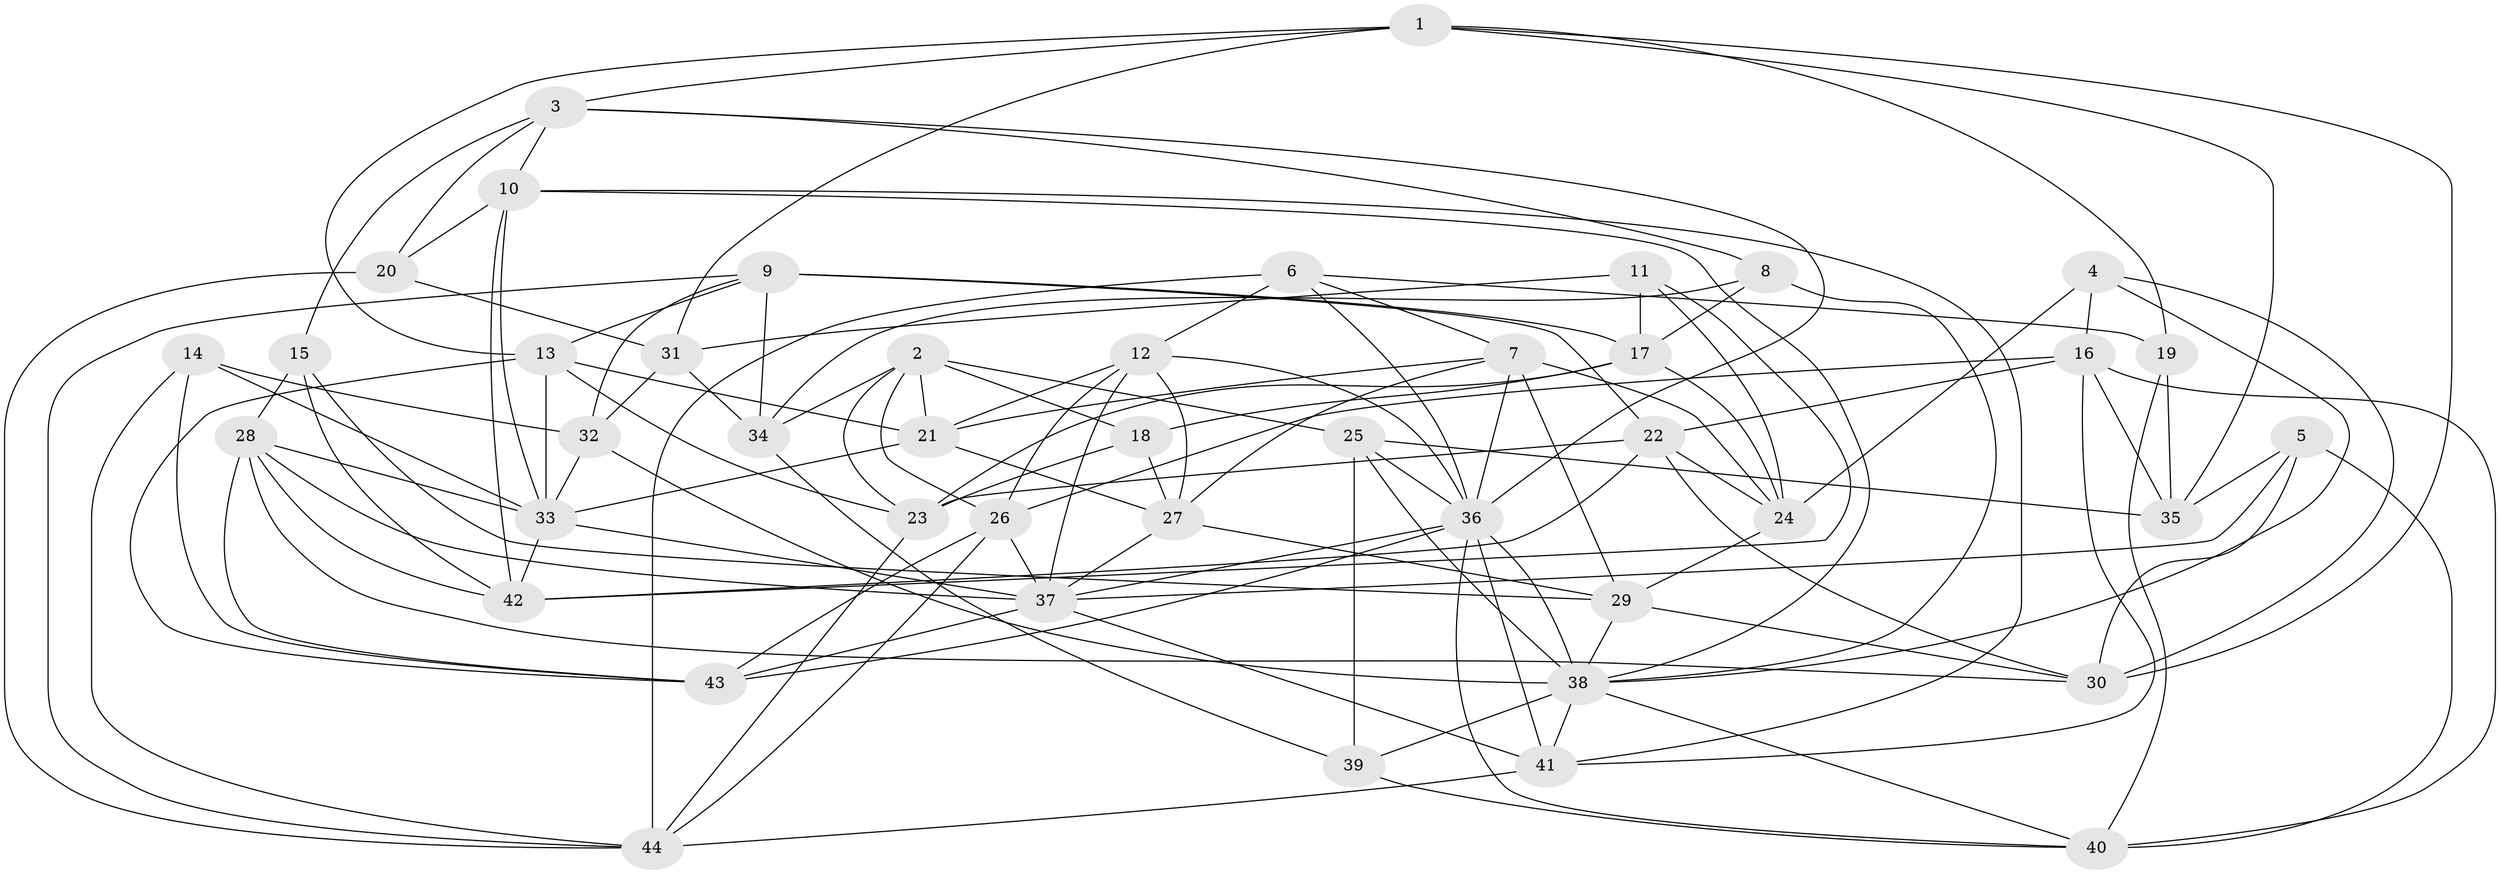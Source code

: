 // original degree distribution, {4: 1.0}
// Generated by graph-tools (version 1.1) at 2025/50/03/09/25 03:50:50]
// undirected, 44 vertices, 126 edges
graph export_dot {
graph [start="1"]
  node [color=gray90,style=filled];
  1;
  2;
  3;
  4;
  5;
  6;
  7;
  8;
  9;
  10;
  11;
  12;
  13;
  14;
  15;
  16;
  17;
  18;
  19;
  20;
  21;
  22;
  23;
  24;
  25;
  26;
  27;
  28;
  29;
  30;
  31;
  32;
  33;
  34;
  35;
  36;
  37;
  38;
  39;
  40;
  41;
  42;
  43;
  44;
  1 -- 3 [weight=1.0];
  1 -- 13 [weight=1.0];
  1 -- 19 [weight=1.0];
  1 -- 30 [weight=1.0];
  1 -- 31 [weight=1.0];
  1 -- 35 [weight=1.0];
  2 -- 18 [weight=1.0];
  2 -- 21 [weight=1.0];
  2 -- 23 [weight=1.0];
  2 -- 25 [weight=1.0];
  2 -- 26 [weight=1.0];
  2 -- 34 [weight=1.0];
  3 -- 8 [weight=1.0];
  3 -- 10 [weight=1.0];
  3 -- 15 [weight=1.0];
  3 -- 20 [weight=1.0];
  3 -- 36 [weight=1.0];
  4 -- 16 [weight=1.0];
  4 -- 24 [weight=1.0];
  4 -- 30 [weight=1.0];
  4 -- 38 [weight=1.0];
  5 -- 30 [weight=1.0];
  5 -- 35 [weight=1.0];
  5 -- 37 [weight=1.0];
  5 -- 40 [weight=1.0];
  6 -- 7 [weight=1.0];
  6 -- 12 [weight=1.0];
  6 -- 19 [weight=1.0];
  6 -- 36 [weight=1.0];
  6 -- 44 [weight=2.0];
  7 -- 21 [weight=1.0];
  7 -- 24 [weight=1.0];
  7 -- 27 [weight=1.0];
  7 -- 29 [weight=1.0];
  7 -- 36 [weight=1.0];
  8 -- 17 [weight=1.0];
  8 -- 34 [weight=1.0];
  8 -- 38 [weight=1.0];
  9 -- 13 [weight=1.0];
  9 -- 17 [weight=1.0];
  9 -- 22 [weight=1.0];
  9 -- 32 [weight=1.0];
  9 -- 34 [weight=1.0];
  9 -- 44 [weight=1.0];
  10 -- 20 [weight=1.0];
  10 -- 33 [weight=1.0];
  10 -- 38 [weight=1.0];
  10 -- 41 [weight=1.0];
  10 -- 42 [weight=1.0];
  11 -- 17 [weight=1.0];
  11 -- 24 [weight=1.0];
  11 -- 31 [weight=1.0];
  11 -- 42 [weight=1.0];
  12 -- 21 [weight=1.0];
  12 -- 26 [weight=1.0];
  12 -- 27 [weight=1.0];
  12 -- 36 [weight=1.0];
  12 -- 37 [weight=1.0];
  13 -- 21 [weight=1.0];
  13 -- 23 [weight=1.0];
  13 -- 33 [weight=1.0];
  13 -- 43 [weight=1.0];
  14 -- 32 [weight=1.0];
  14 -- 33 [weight=1.0];
  14 -- 43 [weight=1.0];
  14 -- 44 [weight=1.0];
  15 -- 28 [weight=1.0];
  15 -- 29 [weight=1.0];
  15 -- 42 [weight=1.0];
  16 -- 22 [weight=1.0];
  16 -- 26 [weight=1.0];
  16 -- 35 [weight=1.0];
  16 -- 40 [weight=1.0];
  16 -- 41 [weight=1.0];
  17 -- 18 [weight=1.0];
  17 -- 23 [weight=1.0];
  17 -- 24 [weight=1.0];
  18 -- 23 [weight=1.0];
  18 -- 27 [weight=1.0];
  19 -- 35 [weight=1.0];
  19 -- 40 [weight=1.0];
  20 -- 31 [weight=1.0];
  20 -- 44 [weight=1.0];
  21 -- 27 [weight=1.0];
  21 -- 33 [weight=1.0];
  22 -- 23 [weight=1.0];
  22 -- 24 [weight=1.0];
  22 -- 30 [weight=1.0];
  22 -- 42 [weight=1.0];
  23 -- 44 [weight=1.0];
  24 -- 29 [weight=1.0];
  25 -- 35 [weight=2.0];
  25 -- 36 [weight=1.0];
  25 -- 38 [weight=1.0];
  25 -- 39 [weight=1.0];
  26 -- 37 [weight=1.0];
  26 -- 43 [weight=1.0];
  26 -- 44 [weight=1.0];
  27 -- 29 [weight=1.0];
  27 -- 37 [weight=1.0];
  28 -- 30 [weight=1.0];
  28 -- 33 [weight=1.0];
  28 -- 37 [weight=1.0];
  28 -- 42 [weight=1.0];
  28 -- 43 [weight=1.0];
  29 -- 30 [weight=1.0];
  29 -- 38 [weight=1.0];
  31 -- 32 [weight=1.0];
  31 -- 34 [weight=2.0];
  32 -- 33 [weight=2.0];
  32 -- 38 [weight=1.0];
  33 -- 37 [weight=2.0];
  33 -- 42 [weight=1.0];
  34 -- 39 [weight=1.0];
  36 -- 37 [weight=1.0];
  36 -- 38 [weight=1.0];
  36 -- 40 [weight=1.0];
  36 -- 41 [weight=1.0];
  36 -- 43 [weight=1.0];
  37 -- 41 [weight=1.0];
  37 -- 43 [weight=1.0];
  38 -- 39 [weight=1.0];
  38 -- 40 [weight=1.0];
  38 -- 41 [weight=1.0];
  39 -- 40 [weight=1.0];
  41 -- 44 [weight=1.0];
}
